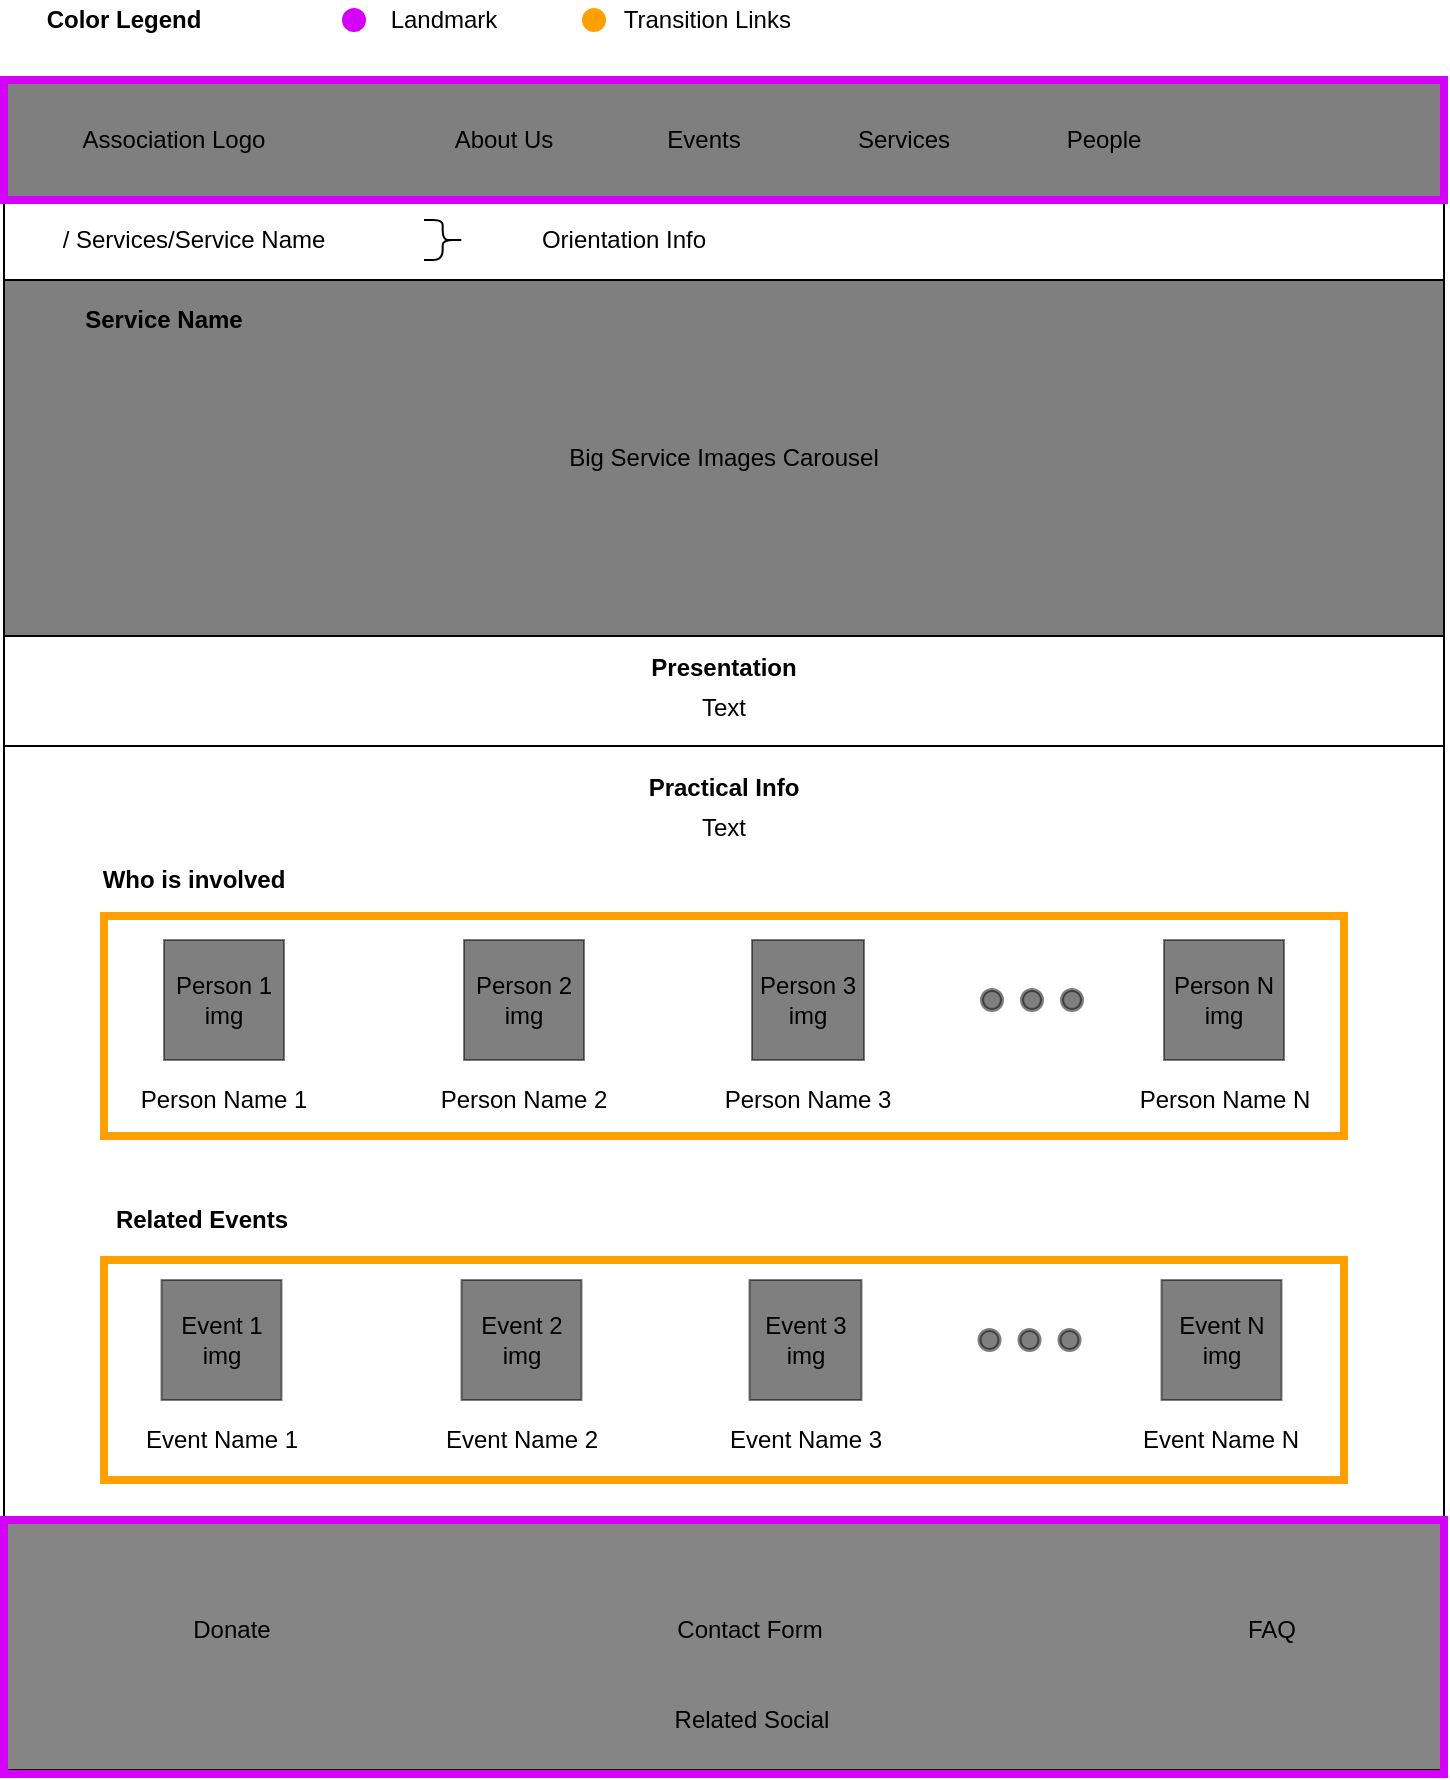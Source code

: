 <mxfile version="12.9.14" type="device"><diagram id="FJM6Vmq2a5Ttb_jY3mwE" name="Page-1"><mxGraphModel dx="920" dy="514" grid="1" gridSize="10" guides="1" tooltips="1" connect="1" arrows="1" fold="1" page="1" pageScale="1" pageWidth="827" pageHeight="1169" math="0" shadow="0"><root><mxCell id="0"/><mxCell id="1" parent="0"/><mxCell id="DDU2CZ-y-U2Bd8dDzV6b-125" value="" style="rounded=0;whiteSpace=wrap;html=1;fillColor=none;strokeColor=#ffa000;strokeWidth=4;" vertex="1" parent="1"><mxGeometry x="90" y="458" width="620" height="110" as="geometry"/></mxCell><mxCell id="DDU2CZ-y-U2Bd8dDzV6b-53" value="Big Service Images Carousel" style="rounded=0;whiteSpace=wrap;html=1;strokeColor=#000000;strokeWidth=1;fillColor=#000000;gradientColor=none;fontColor=#000000;opacity=50;" vertex="1" parent="1"><mxGeometry x="40" y="140" width="720" height="178" as="geometry"/></mxCell><mxCell id="DDU2CZ-y-U2Bd8dDzV6b-127" value="" style="rounded=0;whiteSpace=wrap;html=1;fillColor=none;strokeColor=#ffa000;strokeWidth=4;" vertex="1" parent="1"><mxGeometry x="90" y="630" width="620" height="110" as="geometry"/></mxCell><mxCell id="DDU2CZ-y-U2Bd8dDzV6b-77" value="&lt;span style=&quot;font-weight: normal&quot;&gt;&lt;font color=&quot;#000000&quot;&gt;&amp;nbsp; &amp;nbsp; &amp;nbsp; &amp;nbsp;Transition Links&lt;/font&gt;&lt;/span&gt;" style="text;html=1;strokeColor=none;fillColor=none;align=center;verticalAlign=middle;whiteSpace=wrap;rounded=0;fontColor=#00C853;fontStyle=1" vertex="1" parent="1"><mxGeometry x="320" width="120" height="20" as="geometry"/></mxCell><mxCell id="DDU2CZ-y-U2Bd8dDzV6b-1" value="" style="rounded=0;whiteSpace=wrap;html=1;fillColor=#000000;gradientColor=none;opacity=50;" vertex="1" parent="1"><mxGeometry x="40" y="40" width="720" height="60" as="geometry"/></mxCell><mxCell id="DDU2CZ-y-U2Bd8dDzV6b-2" value="Association Logo" style="text;html=1;strokeColor=none;fillColor=none;align=center;verticalAlign=middle;whiteSpace=wrap;rounded=0;" vertex="1" parent="1"><mxGeometry x="60" y="60" width="130" height="20" as="geometry"/></mxCell><mxCell id="DDU2CZ-y-U2Bd8dDzV6b-3" value="About Us" style="text;html=1;strokeColor=none;fillColor=none;align=center;verticalAlign=middle;whiteSpace=wrap;rounded=0;" vertex="1" parent="1"><mxGeometry x="240" y="60" width="100" height="20" as="geometry"/></mxCell><mxCell id="DDU2CZ-y-U2Bd8dDzV6b-4" value="Events" style="text;html=1;strokeColor=none;fillColor=none;align=center;verticalAlign=middle;whiteSpace=wrap;rounded=0;" vertex="1" parent="1"><mxGeometry x="340" y="60" width="100" height="20" as="geometry"/></mxCell><mxCell id="DDU2CZ-y-U2Bd8dDzV6b-5" value="Services" style="text;html=1;strokeColor=none;fillColor=none;align=center;verticalAlign=middle;whiteSpace=wrap;rounded=0;" vertex="1" parent="1"><mxGeometry x="440" y="60" width="100" height="20" as="geometry"/></mxCell><mxCell id="DDU2CZ-y-U2Bd8dDzV6b-6" value="People" style="text;html=1;strokeColor=none;fillColor=none;align=center;verticalAlign=middle;whiteSpace=wrap;rounded=0;" vertex="1" parent="1"><mxGeometry x="540" y="60" width="100" height="20" as="geometry"/></mxCell><mxCell id="DDU2CZ-y-U2Bd8dDzV6b-7" value="&lt;span style=&quot;font-weight: normal&quot;&gt;&lt;font color=&quot;#000000&quot;&gt;Landmark&lt;/font&gt;&lt;/span&gt;" style="text;html=1;strokeColor=none;fillColor=none;align=center;verticalAlign=middle;whiteSpace=wrap;rounded=0;fontColor=#00C853;fontStyle=1" vertex="1" parent="1"><mxGeometry x="200" width="120" height="20" as="geometry"/></mxCell><mxCell id="DDU2CZ-y-U2Bd8dDzV6b-9" value="" style="rounded=0;whiteSpace=wrap;html=1;fillColor=#858585;gradientColor=none;" vertex="1" parent="1"><mxGeometry x="40" y="760" width="720" height="125" as="geometry"/></mxCell><mxCell id="DDU2CZ-y-U2Bd8dDzV6b-10" value="Related Social" style="text;html=1;strokeColor=none;fillColor=none;align=center;verticalAlign=middle;whiteSpace=wrap;rounded=0;" vertex="1" parent="1"><mxGeometry x="349" y="850" width="130" height="20" as="geometry"/></mxCell><mxCell id="DDU2CZ-y-U2Bd8dDzV6b-11" value="Contact Form" style="text;html=1;strokeColor=none;fillColor=none;align=center;verticalAlign=middle;whiteSpace=wrap;rounded=0;" vertex="1" parent="1"><mxGeometry x="348" y="805" width="130" height="20" as="geometry"/></mxCell><mxCell id="DDU2CZ-y-U2Bd8dDzV6b-12" value="FAQ" style="text;html=1;strokeColor=none;fillColor=none;align=center;verticalAlign=middle;whiteSpace=wrap;rounded=0;" vertex="1" parent="1"><mxGeometry x="609" y="805" width="130" height="20" as="geometry"/></mxCell><mxCell id="DDU2CZ-y-U2Bd8dDzV6b-13" value="Donate" style="text;html=1;strokeColor=none;fillColor=none;align=center;verticalAlign=middle;whiteSpace=wrap;rounded=0;" vertex="1" parent="1"><mxGeometry x="89" y="805" width="130" height="20" as="geometry"/></mxCell><mxCell id="DDU2CZ-y-U2Bd8dDzV6b-14" value="" style="endArrow=none;html=1;entryX=0;entryY=1;entryDx=0;entryDy=0;exitX=0;exitY=0;exitDx=0;exitDy=0;" edge="1" parent="1" source="DDU2CZ-y-U2Bd8dDzV6b-9" target="DDU2CZ-y-U2Bd8dDzV6b-1"><mxGeometry width="50" height="50" relative="1" as="geometry"><mxPoint x="40" y="280" as="sourcePoint"/><mxPoint x="100" y="140" as="targetPoint"/></mxGeometry></mxCell><mxCell id="DDU2CZ-y-U2Bd8dDzV6b-15" value="" style="endArrow=none;html=1;entryX=0;entryY=1;entryDx=0;entryDy=0;exitX=1;exitY=0;exitDx=0;exitDy=0;" edge="1" parent="1" source="DDU2CZ-y-U2Bd8dDzV6b-22"><mxGeometry width="50" height="50" relative="1" as="geometry"><mxPoint x="760" y="520.0" as="sourcePoint"/><mxPoint x="760.0" y="100" as="targetPoint"/></mxGeometry></mxCell><mxCell id="DDU2CZ-y-U2Bd8dDzV6b-21" value="" style="rounded=0;whiteSpace=wrap;html=1;fillColor=none;strokeColor=#D500F9;strokeWidth=4;" vertex="1" parent="1"><mxGeometry x="40" y="40" width="720" height="60" as="geometry"/></mxCell><mxCell id="DDU2CZ-y-U2Bd8dDzV6b-22" value="" style="rounded=0;whiteSpace=wrap;html=1;fillColor=none;strokeColor=#D500F9;strokeWidth=4;" vertex="1" parent="1"><mxGeometry x="40" y="760" width="720" height="127" as="geometry"/></mxCell><mxCell id="DDU2CZ-y-U2Bd8dDzV6b-23" value="" style="endArrow=none;html=1;fontColor=#FF5131;" edge="1" parent="1"><mxGeometry width="50" height="50" relative="1" as="geometry"><mxPoint x="40" y="140" as="sourcePoint"/><mxPoint x="760" y="140" as="targetPoint"/></mxGeometry></mxCell><mxCell id="DDU2CZ-y-U2Bd8dDzV6b-25" value="/ Services/Service Name" style="text;html=1;strokeColor=none;fillColor=none;align=center;verticalAlign=middle;whiteSpace=wrap;rounded=0;fontColor=#000000;opacity=50;" vertex="1" parent="1"><mxGeometry x="60" y="110" width="150" height="20" as="geometry"/></mxCell><mxCell id="DDU2CZ-y-U2Bd8dDzV6b-26" value="Service Name" style="text;html=1;strokeColor=none;fillColor=none;align=center;verticalAlign=middle;whiteSpace=wrap;rounded=0;fontColor=#000000;opacity=50;fontStyle=1" vertex="1" parent="1"><mxGeometry x="40" y="150" width="160" height="20" as="geometry"/></mxCell><mxCell id="DDU2CZ-y-U2Bd8dDzV6b-27" value="" style="shape=curlyBracket;whiteSpace=wrap;html=1;rounded=1;strokeColor=#000000;strokeWidth=1;fillColor=#000000;gradientColor=none;fontColor=#000000;rotation=-180;size=0.533;" vertex="1" parent="1"><mxGeometry x="250" y="110" width="20" height="20" as="geometry"/></mxCell><mxCell id="DDU2CZ-y-U2Bd8dDzV6b-28" value="Orientation Info" style="text;html=1;strokeColor=none;fillColor=none;align=center;verticalAlign=middle;whiteSpace=wrap;rounded=0;fontColor=#000000;opacity=50;" vertex="1" parent="1"><mxGeometry x="280" y="110" width="140" height="20" as="geometry"/></mxCell><mxCell id="DDU2CZ-y-U2Bd8dDzV6b-73" value="Color Legend" style="text;html=1;strokeColor=none;fillColor=none;align=center;verticalAlign=middle;whiteSpace=wrap;rounded=0;fontColor=#000000;opacity=50;fontStyle=1" vertex="1" parent="1"><mxGeometry x="40" width="120" height="20" as="geometry"/></mxCell><mxCell id="DDU2CZ-y-U2Bd8dDzV6b-75" value="" style="ellipse;whiteSpace=wrap;html=1;aspect=fixed;strokeColor=#D500F9;strokeWidth=2;fillColor=#d500f9;gradientColor=none;fontColor=#000000;align=center;" vertex="1" parent="1"><mxGeometry x="210" y="5" width="10" height="10" as="geometry"/></mxCell><mxCell id="DDU2CZ-y-U2Bd8dDzV6b-76" value="" style="ellipse;whiteSpace=wrap;html=1;aspect=fixed;strokeColor=#FFA000;strokeWidth=2;fillColor=#FFA000;gradientColor=none;fontColor=#000000;align=center;" vertex="1" parent="1"><mxGeometry x="330" y="5" width="10" height="10" as="geometry"/></mxCell><mxCell id="DDU2CZ-y-U2Bd8dDzV6b-88" value="Presentation" style="text;html=1;strokeColor=none;fillColor=none;align=center;verticalAlign=middle;whiteSpace=wrap;rounded=0;fontColor=#000000;opacity=50;fontStyle=1" vertex="1" parent="1"><mxGeometry x="40" y="324" width="720" height="20" as="geometry"/></mxCell><mxCell id="DDU2CZ-y-U2Bd8dDzV6b-89" value="Text" style="text;html=1;strokeColor=none;fillColor=none;align=center;verticalAlign=middle;whiteSpace=wrap;rounded=0;fontColor=#000000;opacity=50;fontStyle=0" vertex="1" parent="1"><mxGeometry x="40" y="344" width="720" height="20" as="geometry"/></mxCell><mxCell id="DDU2CZ-y-U2Bd8dDzV6b-97" value="Who is involved" style="text;html=1;strokeColor=none;fillColor=none;align=center;verticalAlign=middle;whiteSpace=wrap;rounded=0;fontColor=#000000;opacity=50;fontStyle=1" vertex="1" parent="1"><mxGeometry x="55" y="430" width="160" height="20" as="geometry"/></mxCell><mxCell id="DDU2CZ-y-U2Bd8dDzV6b-98" value="Person 1 img" style="rounded=0;whiteSpace=wrap;html=1;strokeColor=#000000;strokeWidth=1;fillColor=#000000;gradientColor=none;fontColor=#000000;opacity=50;" vertex="1" parent="1"><mxGeometry x="120" y="470" width="60" height="60" as="geometry"/></mxCell><mxCell id="DDU2CZ-y-U2Bd8dDzV6b-100" value="Person 2 img" style="rounded=0;whiteSpace=wrap;html=1;strokeColor=#000000;strokeWidth=1;fillColor=#000000;gradientColor=none;fontColor=#000000;opacity=50;" vertex="1" parent="1"><mxGeometry x="270" y="470" width="60" height="60" as="geometry"/></mxCell><mxCell id="DDU2CZ-y-U2Bd8dDzV6b-101" value="Person 3 img" style="rounded=0;whiteSpace=wrap;html=1;strokeColor=#000000;strokeWidth=1;fillColor=#000000;gradientColor=none;fontColor=#000000;opacity=50;" vertex="1" parent="1"><mxGeometry x="414" y="470" width="56" height="60" as="geometry"/></mxCell><mxCell id="DDU2CZ-y-U2Bd8dDzV6b-102" value="Person N img" style="rounded=0;whiteSpace=wrap;html=1;strokeColor=#000000;strokeWidth=1;fillColor=#000000;gradientColor=none;fontColor=#000000;opacity=50;" vertex="1" parent="1"><mxGeometry x="620" y="470" width="60" height="60" as="geometry"/></mxCell><mxCell id="DDU2CZ-y-U2Bd8dDzV6b-103" value="" style="ellipse;whiteSpace=wrap;html=1;aspect=fixed;strokeColor=#000000;strokeWidth=2;fillColor=#000000;gradientColor=none;fontColor=#000000;align=left;opacity=50;" vertex="1" parent="1"><mxGeometry x="529" y="495" width="10" height="10" as="geometry"/></mxCell><mxCell id="DDU2CZ-y-U2Bd8dDzV6b-104" value="" style="ellipse;whiteSpace=wrap;html=1;aspect=fixed;strokeColor=#000000;strokeWidth=2;fillColor=#000000;gradientColor=none;fontColor=#000000;align=left;opacity=50;" vertex="1" parent="1"><mxGeometry x="549" y="495" width="10" height="10" as="geometry"/></mxCell><mxCell id="DDU2CZ-y-U2Bd8dDzV6b-105" value="" style="ellipse;whiteSpace=wrap;html=1;aspect=fixed;strokeColor=#000000;strokeWidth=2;fillColor=#000000;gradientColor=none;fontColor=#000000;align=left;opacity=50;" vertex="1" parent="1"><mxGeometry x="569" y="495" width="10" height="10" as="geometry"/></mxCell><mxCell id="DDU2CZ-y-U2Bd8dDzV6b-107" value="Person Name 1" style="text;html=1;strokeColor=none;fillColor=none;align=center;verticalAlign=middle;whiteSpace=wrap;rounded=0;fontColor=#000000;opacity=50;" vertex="1" parent="1"><mxGeometry x="105" y="540" width="90" height="20" as="geometry"/></mxCell><mxCell id="DDU2CZ-y-U2Bd8dDzV6b-108" value="Person Name 2" style="text;html=1;strokeColor=none;fillColor=none;align=center;verticalAlign=middle;whiteSpace=wrap;rounded=0;fontColor=#000000;opacity=50;" vertex="1" parent="1"><mxGeometry x="255" y="540" width="90" height="20" as="geometry"/></mxCell><mxCell id="DDU2CZ-y-U2Bd8dDzV6b-109" value="Person Name 3" style="text;html=1;strokeColor=none;fillColor=none;align=center;verticalAlign=middle;whiteSpace=wrap;rounded=0;fontColor=#000000;opacity=50;" vertex="1" parent="1"><mxGeometry x="397" y="540" width="90" height="20" as="geometry"/></mxCell><mxCell id="DDU2CZ-y-U2Bd8dDzV6b-110" value="Person Name N" style="text;html=1;strokeColor=none;fillColor=none;align=center;verticalAlign=middle;whiteSpace=wrap;rounded=0;fontColor=#000000;opacity=50;" vertex="1" parent="1"><mxGeometry x="602.5" y="540" width="95" height="20" as="geometry"/></mxCell><mxCell id="DDU2CZ-y-U2Bd8dDzV6b-111" style="edgeStyle=orthogonalEdgeStyle;rounded=0;orthogonalLoop=1;jettySize=auto;html=1;exitX=0.5;exitY=1;exitDx=0;exitDy=0;fontColor=#000000;" edge="1" parent="1" source="DDU2CZ-y-U2Bd8dDzV6b-110" target="DDU2CZ-y-U2Bd8dDzV6b-110"><mxGeometry relative="1" as="geometry"/></mxCell><mxCell id="DDU2CZ-y-U2Bd8dDzV6b-112" value="Related Events" style="text;html=1;strokeColor=none;fillColor=none;align=center;verticalAlign=middle;whiteSpace=wrap;rounded=0;fontColor=#000000;opacity=50;fontStyle=1" vertex="1" parent="1"><mxGeometry x="59" y="600" width="160" height="20" as="geometry"/></mxCell><mxCell id="DDU2CZ-y-U2Bd8dDzV6b-113" value="Event 1 img" style="rounded=0;whiteSpace=wrap;html=1;strokeColor=#000000;strokeWidth=1;fillColor=#000000;gradientColor=none;fontColor=#000000;opacity=50;" vertex="1" parent="1"><mxGeometry x="118.75" y="640" width="60" height="60" as="geometry"/></mxCell><mxCell id="DDU2CZ-y-U2Bd8dDzV6b-114" value="Event 2 img" style="rounded=0;whiteSpace=wrap;html=1;strokeColor=#000000;strokeWidth=1;fillColor=#000000;gradientColor=none;fontColor=#000000;opacity=50;" vertex="1" parent="1"><mxGeometry x="268.75" y="640" width="60" height="60" as="geometry"/></mxCell><mxCell id="DDU2CZ-y-U2Bd8dDzV6b-115" value="Event 3 img" style="rounded=0;whiteSpace=wrap;html=1;strokeColor=#000000;strokeWidth=1;fillColor=#000000;gradientColor=none;fontColor=#000000;opacity=50;" vertex="1" parent="1"><mxGeometry x="412.75" y="640" width="56" height="60" as="geometry"/></mxCell><mxCell id="DDU2CZ-y-U2Bd8dDzV6b-116" value="Event N img" style="rounded=0;whiteSpace=wrap;html=1;strokeColor=#000000;strokeWidth=1;fillColor=#000000;gradientColor=none;fontColor=#000000;opacity=50;" vertex="1" parent="1"><mxGeometry x="618.75" y="640" width="60" height="60" as="geometry"/></mxCell><mxCell id="DDU2CZ-y-U2Bd8dDzV6b-117" value="" style="ellipse;whiteSpace=wrap;html=1;aspect=fixed;strokeColor=#000000;strokeWidth=2;fillColor=#000000;gradientColor=none;fontColor=#000000;align=left;opacity=50;" vertex="1" parent="1"><mxGeometry x="527.75" y="665" width="10" height="10" as="geometry"/></mxCell><mxCell id="DDU2CZ-y-U2Bd8dDzV6b-118" value="" style="ellipse;whiteSpace=wrap;html=1;aspect=fixed;strokeColor=#000000;strokeWidth=2;fillColor=#000000;gradientColor=none;fontColor=#000000;align=left;opacity=50;" vertex="1" parent="1"><mxGeometry x="547.75" y="665" width="10" height="10" as="geometry"/></mxCell><mxCell id="DDU2CZ-y-U2Bd8dDzV6b-119" value="" style="ellipse;whiteSpace=wrap;html=1;aspect=fixed;strokeColor=#000000;strokeWidth=2;fillColor=#000000;gradientColor=none;fontColor=#000000;align=left;opacity=50;" vertex="1" parent="1"><mxGeometry x="567.75" y="665" width="10" height="10" as="geometry"/></mxCell><mxCell id="DDU2CZ-y-U2Bd8dDzV6b-120" value="Event Name 1" style="text;html=1;strokeColor=none;fillColor=none;align=center;verticalAlign=middle;whiteSpace=wrap;rounded=0;fontColor=#000000;opacity=50;" vertex="1" parent="1"><mxGeometry x="103.75" y="710" width="90" height="20" as="geometry"/></mxCell><mxCell id="DDU2CZ-y-U2Bd8dDzV6b-121" value="Event Name 2" style="text;html=1;strokeColor=none;fillColor=none;align=center;verticalAlign=middle;whiteSpace=wrap;rounded=0;fontColor=#000000;opacity=50;" vertex="1" parent="1"><mxGeometry x="253.75" y="710" width="90" height="20" as="geometry"/></mxCell><mxCell id="DDU2CZ-y-U2Bd8dDzV6b-122" value="Event Name 3" style="text;html=1;strokeColor=none;fillColor=none;align=center;verticalAlign=middle;whiteSpace=wrap;rounded=0;fontColor=#000000;opacity=50;" vertex="1" parent="1"><mxGeometry x="395.75" y="710" width="90" height="20" as="geometry"/></mxCell><mxCell id="DDU2CZ-y-U2Bd8dDzV6b-123" value="Event Name N" style="text;html=1;strokeColor=none;fillColor=none;align=center;verticalAlign=middle;whiteSpace=wrap;rounded=0;fontColor=#000000;opacity=50;" vertex="1" parent="1"><mxGeometry x="601.25" y="710" width="95" height="20" as="geometry"/></mxCell><mxCell id="DDU2CZ-y-U2Bd8dDzV6b-124" style="edgeStyle=orthogonalEdgeStyle;rounded=0;orthogonalLoop=1;jettySize=auto;html=1;exitX=0.5;exitY=1;exitDx=0;exitDy=0;fontColor=#000000;" edge="1" parent="1" source="DDU2CZ-y-U2Bd8dDzV6b-123" target="DDU2CZ-y-U2Bd8dDzV6b-123"><mxGeometry relative="1" as="geometry"/></mxCell><mxCell id="DDU2CZ-y-U2Bd8dDzV6b-130" value="" style="endArrow=none;html=1;fontColor=#FF5131;" edge="1" parent="1"><mxGeometry width="50" height="50" relative="1" as="geometry"><mxPoint x="40" y="318" as="sourcePoint"/><mxPoint x="760" y="318" as="targetPoint"/></mxGeometry></mxCell><mxCell id="DDU2CZ-y-U2Bd8dDzV6b-131" value="" style="endArrow=none;html=1;fontColor=#FF5131;" edge="1" parent="1"><mxGeometry width="50" height="50" relative="1" as="geometry"><mxPoint x="40" y="373" as="sourcePoint"/><mxPoint x="760" y="373" as="targetPoint"/></mxGeometry></mxCell><mxCell id="DDU2CZ-y-U2Bd8dDzV6b-132" value="Practical Info" style="text;html=1;strokeColor=none;fillColor=none;align=center;verticalAlign=middle;whiteSpace=wrap;rounded=0;fontColor=#000000;opacity=50;fontStyle=1" vertex="1" parent="1"><mxGeometry x="40" y="384" width="720" height="20" as="geometry"/></mxCell><mxCell id="DDU2CZ-y-U2Bd8dDzV6b-133" value="Text" style="text;html=1;strokeColor=none;fillColor=none;align=center;verticalAlign=middle;whiteSpace=wrap;rounded=0;fontColor=#000000;opacity=50;fontStyle=0" vertex="1" parent="1"><mxGeometry x="40" y="404" width="720" height="20" as="geometry"/></mxCell></root></mxGraphModel></diagram></mxfile>